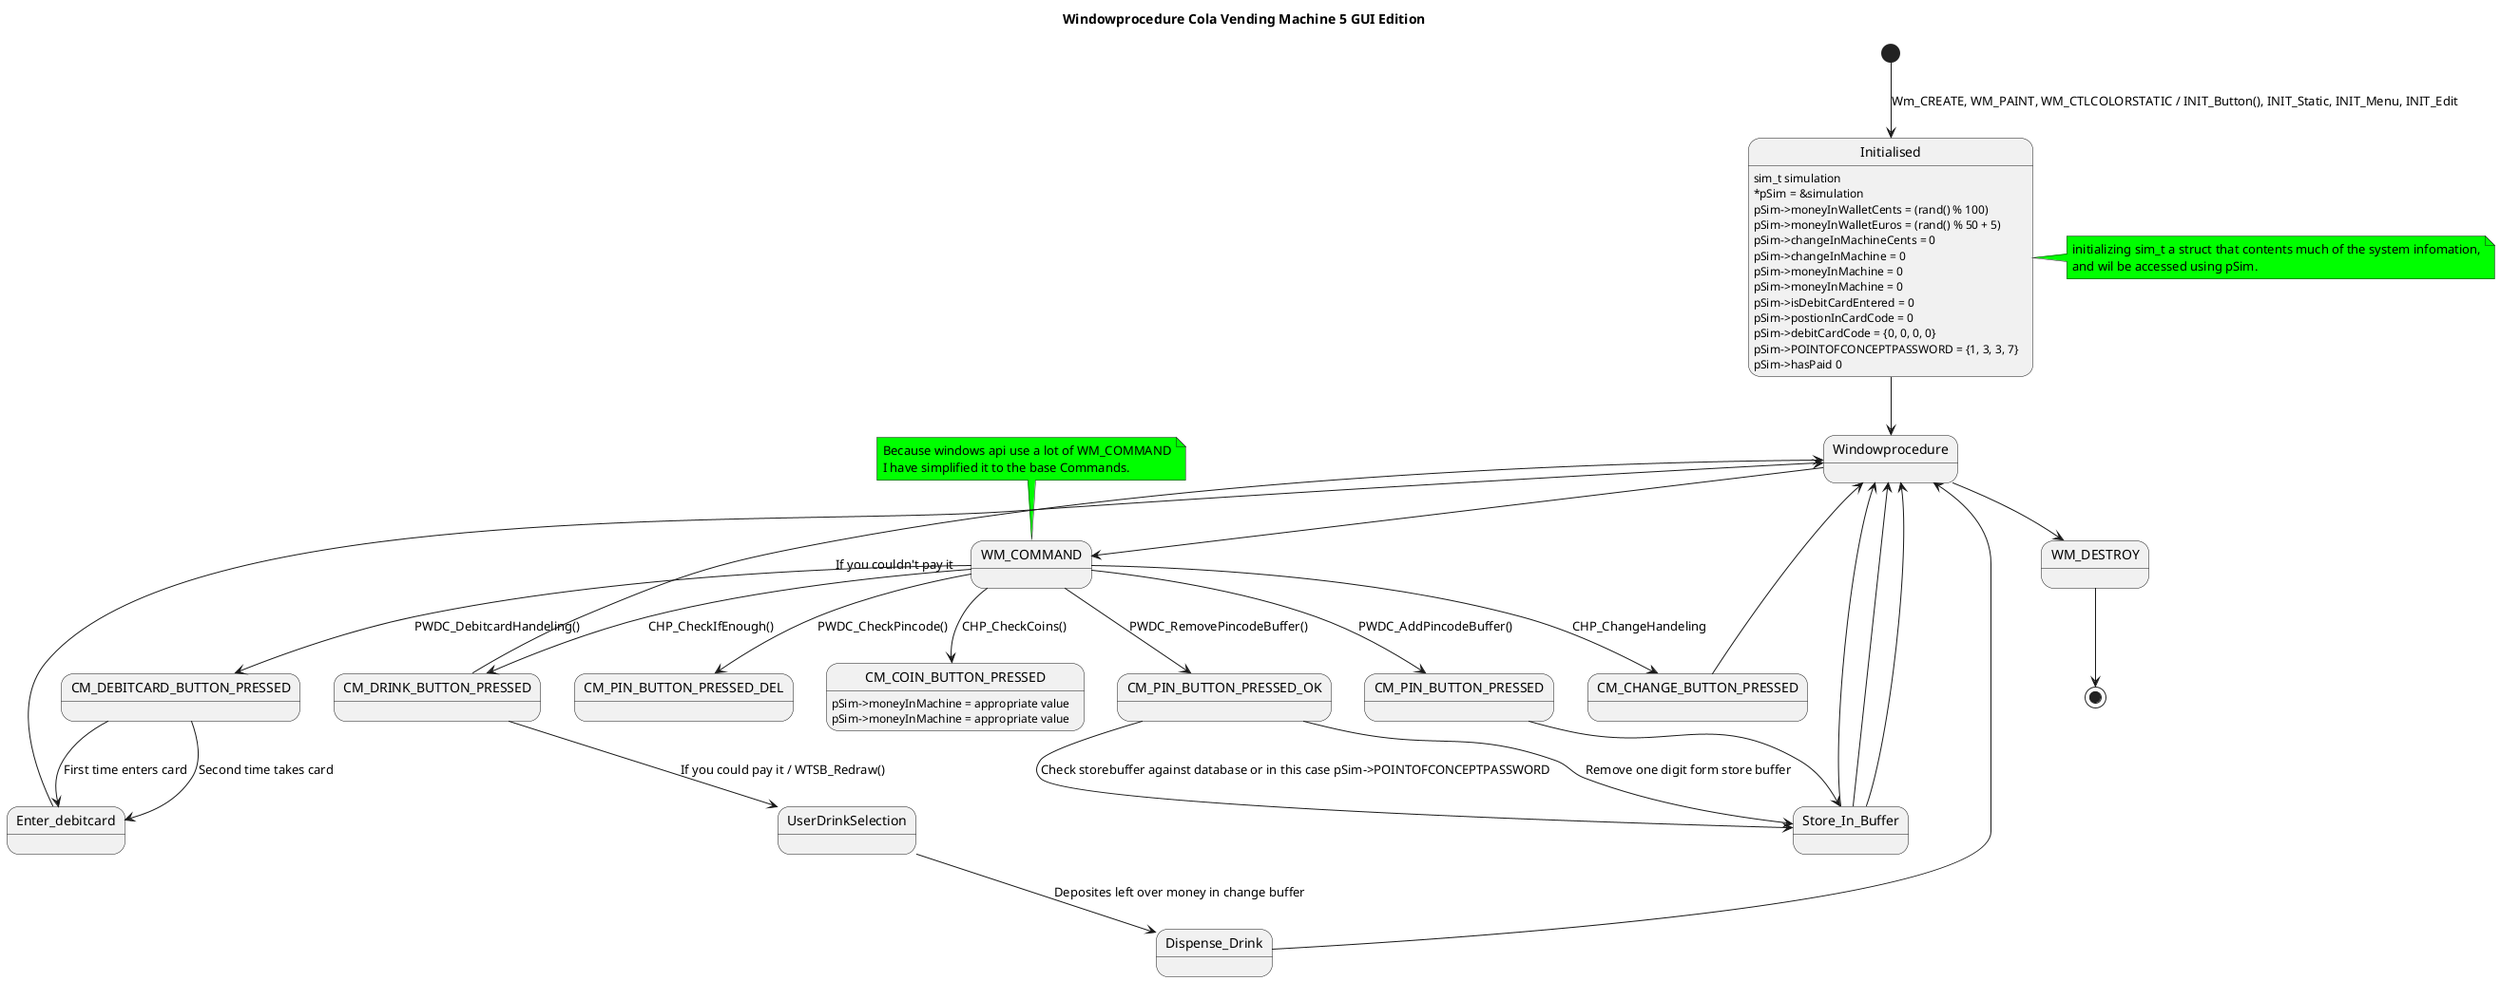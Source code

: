 @startuml

title Windowprocedure Cola Vending Machine 5 GUI Edition

[*] --> Initialised : Wm_CREATE, WM_PAINT, WM_CTLCOLORSTATIC / INIT_Button(), INIT_Static, INIT_Menu, INIT_Edit

Initialised : sim_t simulation
Initialised : ~*pSim = &simulation
Initialised : pSim->moneyInWalletCents = (rand() % 100)
Initialised : pSim->moneyInWalletEuros = (rand() % 50 + 5) 
Initialised : pSim->changeInMachineCents = 0 
Initialised : pSim->changeInMachine = 0
Initialised : pSim->moneyInMachine = 0
Initialised : pSim->moneyInMachine = 0 
Initialised : pSim->isDebitCardEntered = 0
Initialised : pSim->postionInCardCode = 0 
Initialised : pSim->debitCardCode = {0, 0, 0, 0} 
Initialised : pSim->POINTOFCONCEPTPASSWORD = {1, 3, 3, 7}
Initialised : pSim->hasPaid 0 
Initialised --> Windowprocedure

Windowprocedure --> WM_COMMAND
Windowprocedure --> WM_DESTROY

WM_DESTROY --> [*]

WM_COMMAND --> CM_COIN_BUTTON_PRESSED : CHP_CheckCoins()
CM_COIN_BUTTON_PRESSED : pSim->moneyInMachine = appropriate value
CM_COIN_BUTTON_PRESSED : pSim->moneyInMachine = appropriate value

WM_COMMAND --> CM_DRINK_BUTTON_PRESSED : CHP_CheckIfEnough()
CM_DRINK_BUTTON_PRESSED --> UserDrinkSelection : If you could pay it / WTSB_Redraw()
UserDrinkSelection --> Dispense_Drink : Deposites left over money in change buffer
Dispense_Drink --> Windowprocedure

CM_DRINK_BUTTON_PRESSED --> Windowprocedure : If you couldn't pay it 

WM_COMMAND --> CM_CHANGE_BUTTON_PRESSED : CHP_ChangeHandeling
CM_CHANGE_BUTTON_PRESSED --> Windowprocedure

WM_COMMAND --> CM_DEBITCARD_BUTTON_PRESSED : PWDC_DebitcardHandeling()
CM_DEBITCARD_BUTTON_PRESSED --> Enter_debitcard : First time enters card
CM_DEBITCARD_BUTTON_PRESSED --> Enter_debitcard : Second time takes card
Enter_debitcard --> Windowprocedure

WM_COMMAND --> CM_PIN_BUTTON_PRESSED : PWDC_AddPincodeBuffer()
CM_PIN_BUTTON_PRESSED --> Store_In_Buffer
Store_In_Buffer --> Windowprocedure

WM_COMMAND --> CM_PIN_BUTTON_PRESSED_OK : PWDC_RemovePincodeBuffer()
CM_PIN_BUTTON_PRESSED_OK --> Store_In_Buffer : Check storebuffer against database or in this case pSim->POINTOFCONCEPTPASSWORD
Store_In_Buffer --> Windowprocedure

WM_COMMAND --> CM_PIN_BUTTON_PRESSED_DEL : PWDC_CheckPincode()
CM_PIN_BUTTON_PRESSED_OK --> Store_In_Buffer : Remove one digit form store buffer
Store_In_Buffer --> Windowprocedure

note right of Initialised #lime
    initializing sim_t a struct that contents much of the system infomation,
    and wil be accessed using pSim.
end note

note top of WM_COMMAND #lime
    Because windows api use a lot of WM_COMMAND
    I have simplified it to the base Commands.
end note

@enduml
